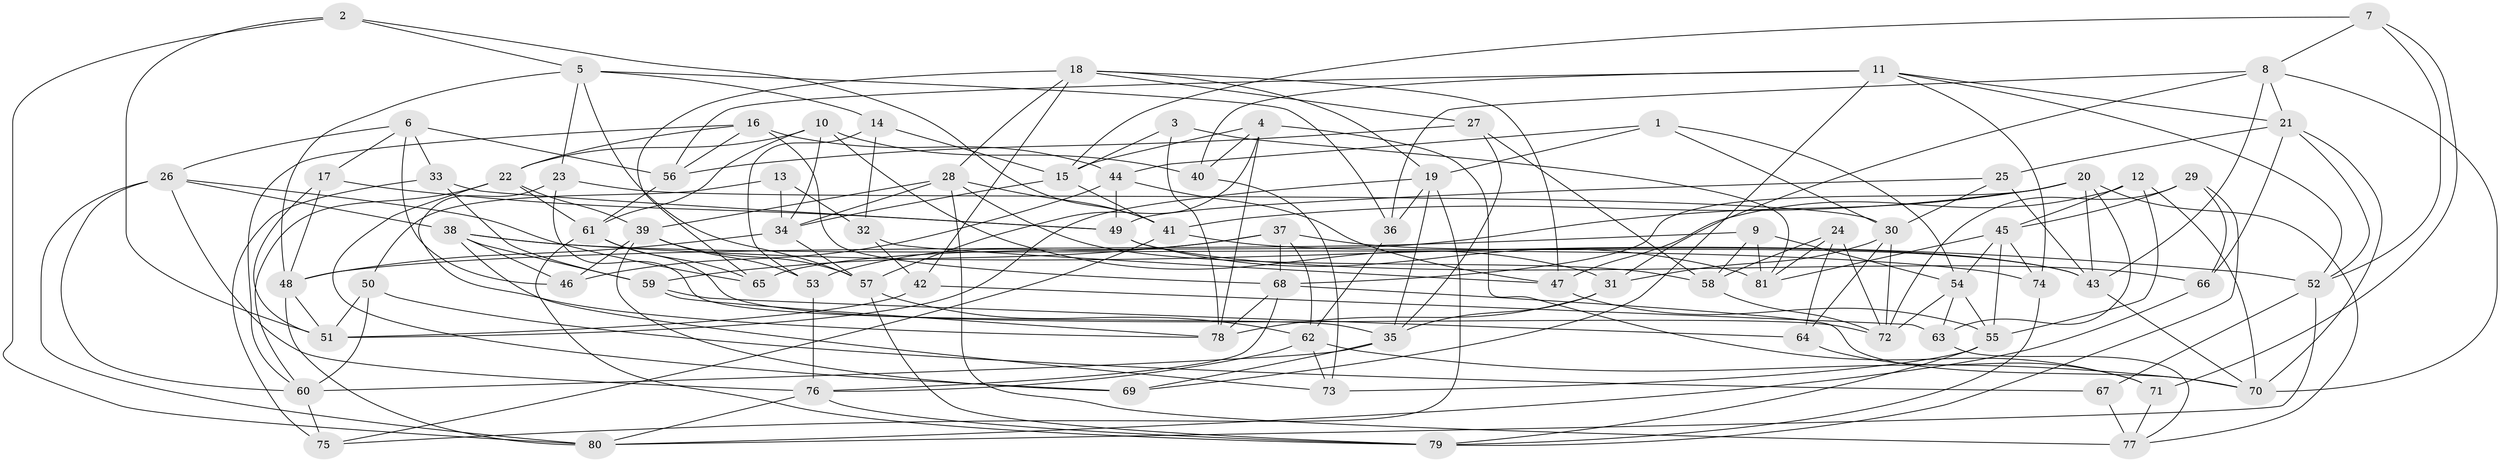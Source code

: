// original degree distribution, {4: 1.0}
// Generated by graph-tools (version 1.1) at 2025/38/03/04/25 23:38:18]
// undirected, 81 vertices, 203 edges
graph export_dot {
  node [color=gray90,style=filled];
  1;
  2;
  3;
  4;
  5;
  6;
  7;
  8;
  9;
  10;
  11;
  12;
  13;
  14;
  15;
  16;
  17;
  18;
  19;
  20;
  21;
  22;
  23;
  24;
  25;
  26;
  27;
  28;
  29;
  30;
  31;
  32;
  33;
  34;
  35;
  36;
  37;
  38;
  39;
  40;
  41;
  42;
  43;
  44;
  45;
  46;
  47;
  48;
  49;
  50;
  51;
  52;
  53;
  54;
  55;
  56;
  57;
  58;
  59;
  60;
  61;
  62;
  63;
  64;
  65;
  66;
  67;
  68;
  69;
  70;
  71;
  72;
  73;
  74;
  75;
  76;
  77;
  78;
  79;
  80;
  81;
  1 -- 19 [weight=1.0];
  1 -- 30 [weight=1.0];
  1 -- 44 [weight=1.0];
  1 -- 54 [weight=1.0];
  2 -- 5 [weight=1.0];
  2 -- 41 [weight=1.0];
  2 -- 51 [weight=1.0];
  2 -- 80 [weight=1.0];
  3 -- 15 [weight=1.0];
  3 -- 78 [weight=1.0];
  3 -- 81 [weight=2.0];
  4 -- 15 [weight=1.0];
  4 -- 40 [weight=1.0];
  4 -- 57 [weight=1.0];
  4 -- 71 [weight=2.0];
  4 -- 78 [weight=1.0];
  5 -- 14 [weight=1.0];
  5 -- 23 [weight=1.0];
  5 -- 36 [weight=1.0];
  5 -- 48 [weight=1.0];
  5 -- 57 [weight=1.0];
  6 -- 17 [weight=1.0];
  6 -- 26 [weight=1.0];
  6 -- 33 [weight=1.0];
  6 -- 46 [weight=1.0];
  6 -- 56 [weight=2.0];
  7 -- 8 [weight=1.0];
  7 -- 15 [weight=1.0];
  7 -- 52 [weight=1.0];
  7 -- 71 [weight=1.0];
  8 -- 21 [weight=1.0];
  8 -- 31 [weight=1.0];
  8 -- 36 [weight=1.0];
  8 -- 43 [weight=1.0];
  8 -- 70 [weight=1.0];
  9 -- 48 [weight=1.0];
  9 -- 54 [weight=1.0];
  9 -- 58 [weight=1.0];
  9 -- 81 [weight=1.0];
  10 -- 22 [weight=1.0];
  10 -- 31 [weight=2.0];
  10 -- 34 [weight=1.0];
  10 -- 40 [weight=1.0];
  10 -- 61 [weight=1.0];
  11 -- 21 [weight=1.0];
  11 -- 40 [weight=1.0];
  11 -- 52 [weight=1.0];
  11 -- 56 [weight=1.0];
  11 -- 69 [weight=1.0];
  11 -- 74 [weight=1.0];
  12 -- 45 [weight=1.0];
  12 -- 47 [weight=1.0];
  12 -- 55 [weight=1.0];
  12 -- 70 [weight=1.0];
  13 -- 32 [weight=2.0];
  13 -- 34 [weight=1.0];
  13 -- 50 [weight=1.0];
  14 -- 15 [weight=1.0];
  14 -- 32 [weight=1.0];
  14 -- 53 [weight=1.0];
  15 -- 34 [weight=1.0];
  15 -- 41 [weight=1.0];
  16 -- 22 [weight=1.0];
  16 -- 44 [weight=2.0];
  16 -- 56 [weight=1.0];
  16 -- 60 [weight=1.0];
  16 -- 68 [weight=1.0];
  17 -- 48 [weight=1.0];
  17 -- 49 [weight=1.0];
  17 -- 51 [weight=1.0];
  18 -- 19 [weight=1.0];
  18 -- 27 [weight=1.0];
  18 -- 28 [weight=1.0];
  18 -- 42 [weight=1.0];
  18 -- 47 [weight=1.0];
  18 -- 65 [weight=1.0];
  19 -- 35 [weight=1.0];
  19 -- 36 [weight=1.0];
  19 -- 51 [weight=1.0];
  19 -- 75 [weight=1.0];
  20 -- 41 [weight=1.0];
  20 -- 43 [weight=1.0];
  20 -- 63 [weight=1.0];
  20 -- 65 [weight=1.0];
  20 -- 68 [weight=1.0];
  20 -- 77 [weight=1.0];
  21 -- 25 [weight=1.0];
  21 -- 52 [weight=1.0];
  21 -- 66 [weight=1.0];
  21 -- 70 [weight=1.0];
  22 -- 39 [weight=1.0];
  22 -- 60 [weight=1.0];
  22 -- 61 [weight=1.0];
  22 -- 69 [weight=1.0];
  23 -- 30 [weight=1.0];
  23 -- 35 [weight=1.0];
  23 -- 78 [weight=1.0];
  24 -- 58 [weight=2.0];
  24 -- 64 [weight=2.0];
  24 -- 72 [weight=1.0];
  24 -- 81 [weight=1.0];
  25 -- 30 [weight=1.0];
  25 -- 43 [weight=1.0];
  25 -- 49 [weight=1.0];
  26 -- 38 [weight=1.0];
  26 -- 60 [weight=1.0];
  26 -- 65 [weight=1.0];
  26 -- 76 [weight=1.0];
  26 -- 80 [weight=1.0];
  27 -- 35 [weight=1.0];
  27 -- 56 [weight=1.0];
  27 -- 58 [weight=1.0];
  28 -- 34 [weight=1.0];
  28 -- 39 [weight=1.0];
  28 -- 41 [weight=1.0];
  28 -- 58 [weight=1.0];
  28 -- 77 [weight=1.0];
  29 -- 45 [weight=1.0];
  29 -- 66 [weight=1.0];
  29 -- 72 [weight=1.0];
  29 -- 79 [weight=1.0];
  30 -- 31 [weight=1.0];
  30 -- 64 [weight=1.0];
  30 -- 72 [weight=1.0];
  31 -- 35 [weight=1.0];
  31 -- 78 [weight=1.0];
  32 -- 42 [weight=1.0];
  32 -- 47 [weight=2.0];
  33 -- 49 [weight=1.0];
  33 -- 59 [weight=1.0];
  33 -- 75 [weight=1.0];
  34 -- 48 [weight=1.0];
  34 -- 57 [weight=1.0];
  35 -- 60 [weight=1.0];
  35 -- 69 [weight=1.0];
  36 -- 62 [weight=1.0];
  37 -- 43 [weight=1.0];
  37 -- 53 [weight=1.0];
  37 -- 59 [weight=2.0];
  37 -- 62 [weight=1.0];
  37 -- 68 [weight=1.0];
  38 -- 46 [weight=1.0];
  38 -- 52 [weight=1.0];
  38 -- 59 [weight=1.0];
  38 -- 73 [weight=1.0];
  38 -- 74 [weight=1.0];
  39 -- 46 [weight=1.0];
  39 -- 53 [weight=1.0];
  39 -- 57 [weight=1.0];
  39 -- 69 [weight=1.0];
  40 -- 73 [weight=1.0];
  41 -- 43 [weight=1.0];
  41 -- 75 [weight=1.0];
  42 -- 51 [weight=1.0];
  42 -- 63 [weight=1.0];
  43 -- 70 [weight=1.0];
  44 -- 46 [weight=1.0];
  44 -- 47 [weight=1.0];
  44 -- 49 [weight=1.0];
  45 -- 54 [weight=1.0];
  45 -- 55 [weight=1.0];
  45 -- 74 [weight=1.0];
  45 -- 81 [weight=1.0];
  47 -- 55 [weight=1.0];
  48 -- 51 [weight=1.0];
  48 -- 80 [weight=1.0];
  49 -- 66 [weight=1.0];
  49 -- 81 [weight=1.0];
  50 -- 51 [weight=1.0];
  50 -- 60 [weight=1.0];
  50 -- 67 [weight=1.0];
  52 -- 67 [weight=1.0];
  52 -- 80 [weight=1.0];
  53 -- 76 [weight=1.0];
  54 -- 55 [weight=1.0];
  54 -- 63 [weight=1.0];
  54 -- 72 [weight=1.0];
  55 -- 73 [weight=1.0];
  55 -- 79 [weight=1.0];
  56 -- 61 [weight=1.0];
  57 -- 62 [weight=1.0];
  57 -- 79 [weight=1.0];
  58 -- 72 [weight=1.0];
  59 -- 64 [weight=1.0];
  59 -- 78 [weight=1.0];
  60 -- 75 [weight=1.0];
  61 -- 65 [weight=1.0];
  61 -- 72 [weight=1.0];
  61 -- 79 [weight=1.0];
  62 -- 70 [weight=1.0];
  62 -- 73 [weight=1.0];
  62 -- 76 [weight=1.0];
  63 -- 77 [weight=1.0];
  64 -- 71 [weight=2.0];
  66 -- 80 [weight=1.0];
  67 -- 77 [weight=2.0];
  68 -- 70 [weight=1.0];
  68 -- 76 [weight=1.0];
  68 -- 78 [weight=1.0];
  71 -- 77 [weight=1.0];
  74 -- 79 [weight=1.0];
  76 -- 79 [weight=1.0];
  76 -- 80 [weight=1.0];
}
